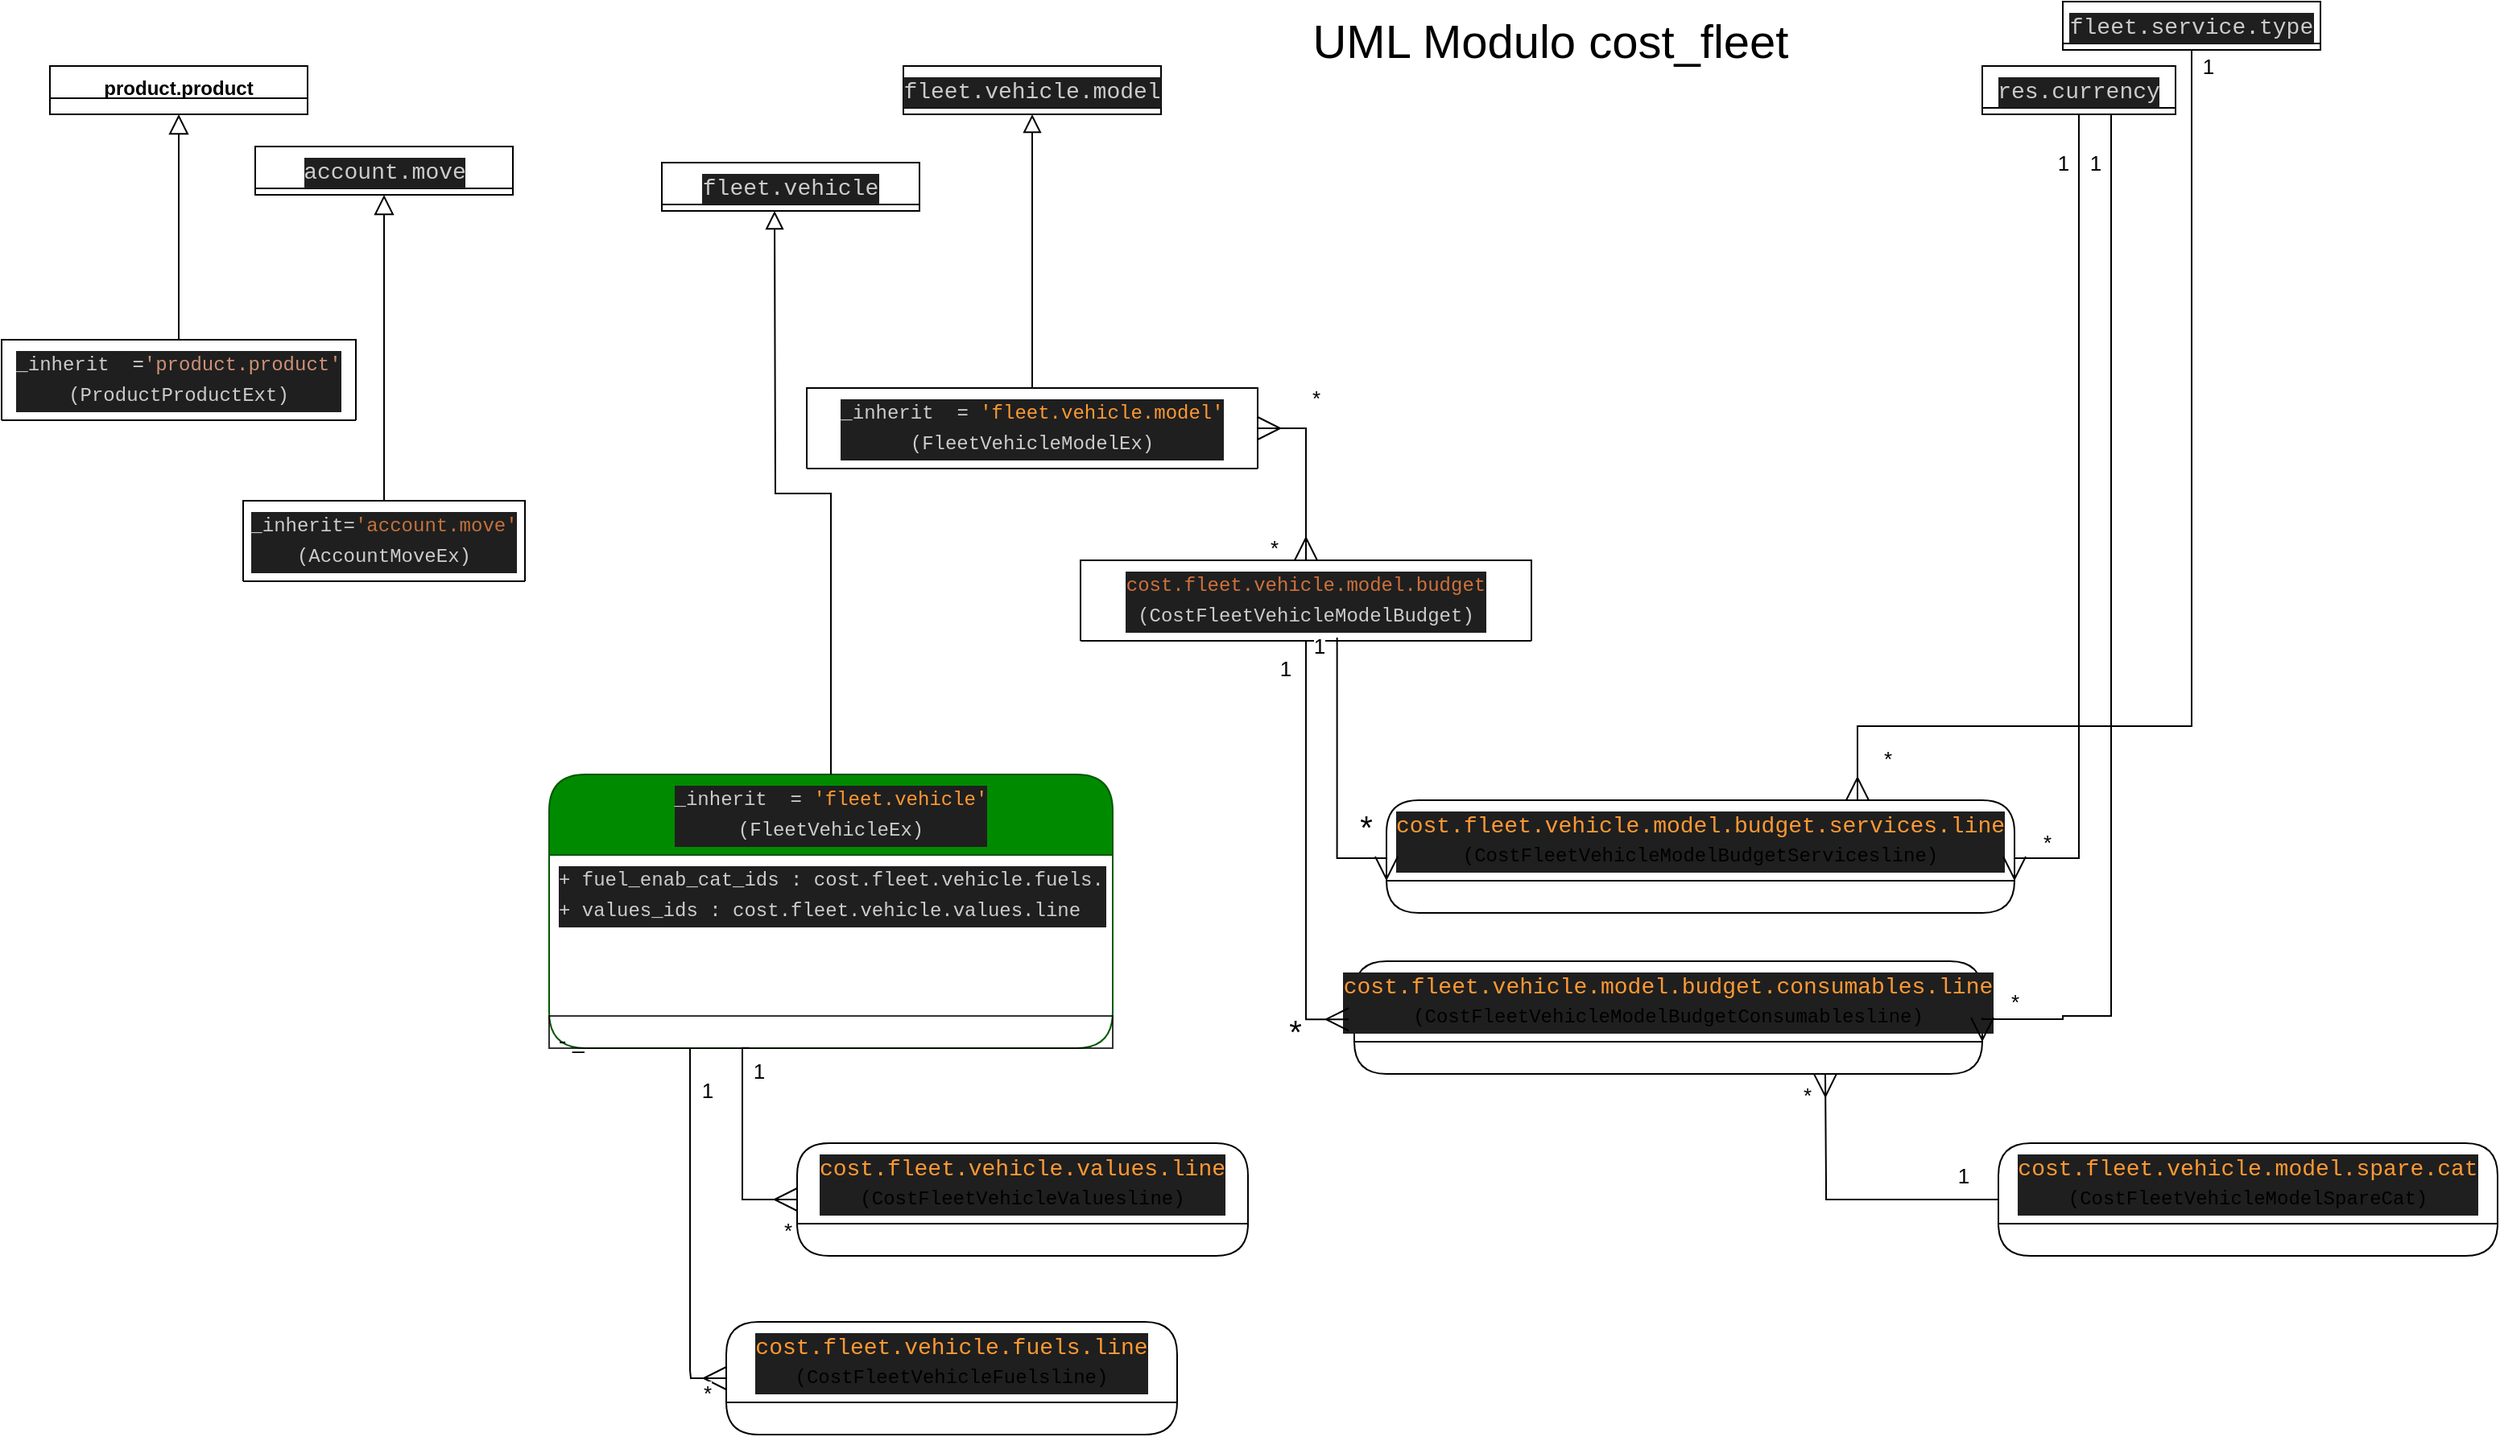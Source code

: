 <mxfile version="22.1.16" type="device">
  <diagram name="Página-1" id="r26sAeuQbufSIRcqYX8_">
    <mxGraphModel dx="683" dy="402" grid="1" gridSize="10" guides="1" tooltips="1" connect="1" arrows="1" fold="1" page="1" pageScale="1" pageWidth="827" pageHeight="1169" math="0" shadow="0">
      <root>
        <mxCell id="0" />
        <mxCell id="1" parent="0" />
        <mxCell id="pJl-mRA9mpMm3EH-vHkw-23" style="edgeStyle=orthogonalEdgeStyle;rounded=0;orthogonalLoop=1;jettySize=auto;html=1;entryX=0.5;entryY=1;entryDx=0;entryDy=0;endArrow=block;endFill=0;endSize=10;exitX=0.5;exitY=0;exitDx=0;exitDy=0;exitPerimeter=0;" parent="1" source="A9UYca7yOSbyPMPdKmRx-34" target="pJl-mRA9mpMm3EH-vHkw-9" edge="1">
          <mxGeometry relative="1" as="geometry" />
        </mxCell>
        <mxCell id="pJl-mRA9mpMm3EH-vHkw-9" value="product.product" style="swimlane;fontStyle=1;align=center;verticalAlign=top;childLayout=stackLayout;horizontal=1;startSize=20;horizontalStack=0;resizeParent=1;resizeParentMax=0;resizeLast=0;collapsible=1;marginBottom=0;whiteSpace=wrap;html=1;" parent="1" vertex="1">
          <mxGeometry x="90" y="50" width="160" height="30" as="geometry" />
        </mxCell>
        <mxCell id="pJl-mRA9mpMm3EH-vHkw-13" value="&lt;div style=&quot;color: rgb(204, 204, 204); background-color: rgb(31, 31, 31); font-family: Consolas, &amp;quot;Courier New&amp;quot;, monospace; font-weight: normal; font-size: 14px; line-height: 19px;&quot;&gt;account.move&lt;/div&gt;" style="swimlane;fontStyle=1;align=center;verticalAlign=top;childLayout=stackLayout;horizontal=1;startSize=26;horizontalStack=0;resizeParent=1;resizeParentMax=0;resizeLast=0;collapsible=1;marginBottom=0;whiteSpace=wrap;html=1;" parent="1" vertex="1">
          <mxGeometry x="217.5" y="100" width="160" height="30" as="geometry" />
        </mxCell>
        <mxCell id="pJl-mRA9mpMm3EH-vHkw-20" style="edgeStyle=orthogonalEdgeStyle;rounded=0;orthogonalLoop=1;jettySize=auto;html=1;entryX=0.5;entryY=1;entryDx=0;entryDy=0;exitX=0.5;exitY=0;exitDx=0;exitDy=0;endArrow=block;endFill=0;exitPerimeter=0;endSize=10;" parent="1" source="A9UYca7yOSbyPMPdKmRx-21" target="pJl-mRA9mpMm3EH-vHkw-13" edge="1">
          <mxGeometry relative="1" as="geometry">
            <mxPoint x="616" y="184" as="targetPoint" />
            <mxPoint x="515" y="160" as="sourcePoint" />
          </mxGeometry>
        </mxCell>
        <mxCell id="A9UYca7yOSbyPMPdKmRx-30" style="edgeStyle=orthogonalEdgeStyle;rounded=0;orthogonalLoop=1;jettySize=auto;html=1;entryX=1;entryY=0.5;entryDx=0;entryDy=0;endArrow=ERmany;endFill=0;endSize=12;startArrow=ERmany;startFill=0;startSize=12;entryPerimeter=0;" parent="1" source="A9UYca7yOSbyPMPdKmRx-1" target="A9UYca7yOSbyPMPdKmRx-25" edge="1">
          <mxGeometry relative="1" as="geometry" />
        </mxCell>
        <mxCell id="A9UYca7yOSbyPMPdKmRx-32" value="&lt;font style=&quot;font-size: 13px;&quot;&gt;*&lt;/font&gt;" style="edgeLabel;html=1;align=center;verticalAlign=middle;resizable=0;points=[];" parent="A9UYca7yOSbyPMPdKmRx-30" vertex="1" connectable="0">
          <mxGeometry x="0.731" y="-2" relative="1" as="geometry">
            <mxPoint x="21" y="-17" as="offset" />
          </mxGeometry>
        </mxCell>
        <mxCell id="A9UYca7yOSbyPMPdKmRx-33" value="&lt;font style=&quot;font-size: 13px;&quot;&gt;*&lt;/font&gt;" style="edgeLabel;html=1;align=center;verticalAlign=middle;resizable=0;points=[];" parent="A9UYca7yOSbyPMPdKmRx-30" vertex="1" connectable="0">
          <mxGeometry x="-0.857" y="-1" relative="1" as="geometry">
            <mxPoint x="-21" as="offset" />
          </mxGeometry>
        </mxCell>
        <mxCell id="A9UYca7yOSbyPMPdKmRx-1" value="&lt;div style=&quot;background-color: rgb(31, 31, 31); font-family: Consolas, &amp;quot;Courier New&amp;quot;, monospace; line-height: 19px;&quot;&gt;&lt;div style=&quot;line-height: 19px;&quot;&gt;&lt;font style=&quot;font-size: 12px;&quot; color=&quot;#ce723c&quot;&gt;cost.fleet.vehicle.model.budget&lt;/font&gt;&lt;/div&gt;&lt;/div&gt;&lt;div style=&quot;color: rgb(204, 204, 204); background-color: rgb(31, 31, 31); font-family: Consolas, &amp;quot;Courier New&amp;quot;, monospace; line-height: 19px;&quot;&gt;&lt;div style=&quot;line-height: 19px;&quot;&gt;&lt;font style=&quot;font-size: 12px;&quot;&gt;(CostFleetVehicleModelBudget)&lt;/font&gt;&lt;/div&gt;&lt;/div&gt;" style="swimlane;fontStyle=0;childLayout=stackLayout;horizontal=1;startSize=50;fillColor=none;horizontalStack=0;resizeParent=1;resizeParentMax=0;resizeLast=0;collapsible=1;marginBottom=0;whiteSpace=wrap;html=1;points=[[0,0,0,0,0],[0,0.25,0,0,0],[0,0.5,0,0,0],[0,0.75,0,0,0],[0,1,0,0,0],[0.25,0,0,0,0],[0.25,1,0,0,0],[0.5,0,0,0,0],[0.5,1,0,0,0],[0.75,0,0,0,0],[0.75,1,0,0,0],[1,0,0,0,0],[1,0.25,0,0,0],[1,0.5,0,0,0],[1,0.75,0,0,0],[1,1,0,0,0]];rounded=1;" parent="1" vertex="1" collapsed="1">
          <mxGeometry x="730" y="357" width="280" height="50" as="geometry">
            <mxRectangle x="810" y="470" width="440" height="210" as="alternateBounds" />
          </mxGeometry>
        </mxCell>
        <mxCell id="A9UYca7yOSbyPMPdKmRx-2" value="&lt;div style=&quot;color: rgb(204, 204, 204); background-color: rgb(31, 31, 31); font-family: Consolas, &amp;quot;Courier New&amp;quot;, monospace; line-height: 19px; font-size: 11px;&quot;&gt;&lt;font style=&quot;font-size: 11px;&quot;&gt;+ model_ids : fleet.vehicle.model&lt;/font&gt;&lt;/div&gt;&lt;div style=&quot;color: rgb(204, 204, 204); background-color: rgb(31, 31, 31); font-family: Consolas, &amp;quot;Courier New&amp;quot;, monospace; line-height: 19px; font-size: 11px;&quot;&gt;&lt;font style=&quot;font-size: 11px;&quot;&gt;+ name : Char&lt;br&gt;&lt;/font&gt;&lt;/div&gt;&lt;div style=&quot;color: rgb(204, 204, 204); background-color: rgb(31, 31, 31); font-family: Consolas, &amp;quot;Courier New&amp;quot;, monospace; line-height: 19px; font-size: 11px;&quot;&gt;&lt;div style=&quot;line-height: 19px;&quot;&gt;&lt;font style=&quot;font-size: 11px;&quot;&gt;+ services_ids :&amp;nbsp;cost.fleet.vehicle.model.budget.services.line&lt;/font&gt;&lt;/div&gt;&lt;/div&gt;&lt;div style=&quot;color: rgb(204, 204, 204); background-color: rgb(31, 31, 31); font-family: Consolas, &amp;quot;Courier New&amp;quot;, monospace; line-height: 19px; font-size: 11px;&quot;&gt;&lt;font style=&quot;font-size: 11px;&quot;&gt;+&amp;nbsp;consumable_cat_ids :&amp;nbsp;cost.fleet.vehicle.model.budget.consumables.line&lt;/font&gt;&lt;/div&gt;" style="text;strokeColor=none;fillColor=none;align=left;verticalAlign=top;spacingLeft=4;spacingRight=4;overflow=hidden;rotatable=0;points=[[0,0.5],[1,0.5]];portConstraint=eastwest;whiteSpace=wrap;html=1;" parent="A9UYca7yOSbyPMPdKmRx-1" vertex="1">
          <mxGeometry y="50" width="440" height="90" as="geometry" />
        </mxCell>
        <mxCell id="A9UYca7yOSbyPMPdKmRx-20" value="&lt;font style=&quot;font-size: 12px;&quot;&gt;&lt;font style=&quot;font-size: 12px;&quot;&gt;&lt;font style=&quot;font-size: 12px;&quot; face=&quot;Helvetica&quot;&gt;- _get_subtotal_services()&lt;br&gt;- _get_subtotal_consumables()&lt;br&gt;&lt;/font&gt;&lt;/font&gt;- _get_total()&lt;/font&gt;&lt;font style=&quot;font-size: 14px;&quot; face=&quot;Helvetica&quot;&gt;&lt;br&gt;&lt;/font&gt;" style="text;strokeColor=default;fillColor=none;align=left;verticalAlign=top;spacingLeft=4;spacingRight=4;overflow=hidden;rotatable=0;points=[[0,0.5],[1,0.5]];portConstraint=eastwest;whiteSpace=wrap;html=1;rounded=0;shadow=0;strokeWidth=1;perimeterSpacing=0;opacity=80;" parent="A9UYca7yOSbyPMPdKmRx-1" vertex="1">
          <mxGeometry y="140" width="440" height="70" as="geometry" />
        </mxCell>
        <mxCell id="A9UYca7yOSbyPMPdKmRx-21" value="&lt;div style=&quot;background-color: rgb(31, 31, 31); font-family: Consolas, &amp;quot;Courier New&amp;quot;, monospace; line-height: 19px;&quot;&gt;&lt;span style=&quot;color: rgb(204, 204, 204);&quot;&gt;_inherit=&lt;/span&gt;&lt;font style=&quot;font-size: 12px;&quot; color=&quot;#c3723c&quot;&gt;&#39;account.move&#39;&lt;/font&gt;&lt;br style=&quot;color: rgb(240, 240, 240); font-family: Helvetica; font-weight: 700; background-color: rgb(27, 29, 30);&quot;&gt;&lt;div style=&quot;color: rgb(204, 204, 204); line-height: 19px;&quot;&gt;(AccountMoveEx)&lt;/div&gt;&lt;/div&gt;" style="swimlane;fontStyle=0;childLayout=stackLayout;horizontal=1;startSize=50;fillColor=none;horizontalStack=0;resizeParent=1;resizeParentMax=0;resizeLast=0;collapsible=1;marginBottom=0;whiteSpace=wrap;html=1;points=[[0,0,0,0,0],[0,0.25,0,0,0],[0,0.5,0,0,0],[0,0.75,0,0,0],[0,1,0,0,0],[0.25,0,0,0,0],[0.25,1,0,0,0],[0.5,0,0,0,0],[0.5,1,0,0,0],[0.75,0,0,0,0],[0.75,1,0,0,0],[1,0,0,0,0],[1,0.25,0,0,0],[1,0.5,0,0,0],[1,0.75,0,0,0],[1,1,0,0,0]];rounded=1;" parent="1" vertex="1" collapsed="1">
          <mxGeometry x="210" y="320" width="175" height="50" as="geometry">
            <mxRectangle x="325" y="250" width="170" height="90" as="alternateBounds" />
          </mxGeometry>
        </mxCell>
        <mxCell id="A9UYca7yOSbyPMPdKmRx-22" value="&lt;div style=&quot;color: rgb(204, 204, 204); background-color: rgb(31, 31, 31); font-family: Consolas, &amp;quot;Courier New&amp;quot;, monospace; line-height: 19px;&quot;&gt;&lt;br&gt;&lt;/div&gt;" style="text;strokeColor=none;fillColor=none;align=left;verticalAlign=top;spacingLeft=4;spacingRight=4;overflow=hidden;rotatable=0;points=[[0,0.5],[1,0.5]];portConstraint=eastwest;whiteSpace=wrap;html=1;" parent="A9UYca7yOSbyPMPdKmRx-21" vertex="1">
          <mxGeometry y="50" width="170" height="10" as="geometry" />
        </mxCell>
        <mxCell id="A9UYca7yOSbyPMPdKmRx-23" value="&lt;font style=&quot;font-size: 12px;&quot;&gt;&lt;font style=&quot;font-size: 12px;&quot;&gt;&lt;font style=&quot;font-size: 12px;&quot; face=&quot;Helvetica&quot;&gt;-&amp;nbsp;&lt;/font&gt;&amp;nbsp;_get_last_purchase&lt;font style=&quot;font-size: 12px;&quot; face=&quot;Helvetica&quot;&gt;s()&lt;/font&gt;&lt;/font&gt;&lt;/font&gt;&lt;font style=&quot;font-size: 14px;&quot; face=&quot;Helvetica&quot;&gt;&lt;br&gt;&lt;/font&gt;" style="text;strokeColor=default;fillColor=none;align=left;verticalAlign=top;spacingLeft=4;spacingRight=4;overflow=hidden;rotatable=0;points=[[0,0.5],[1,0.5]];portConstraint=eastwest;whiteSpace=wrap;html=1;rounded=0;shadow=0;strokeWidth=1;perimeterSpacing=0;opacity=80;" parent="A9UYca7yOSbyPMPdKmRx-21" vertex="1">
          <mxGeometry y="60" width="170" height="30" as="geometry" />
        </mxCell>
        <mxCell id="A9UYca7yOSbyPMPdKmRx-29" style="edgeStyle=orthogonalEdgeStyle;rounded=0;orthogonalLoop=1;jettySize=auto;html=1;entryX=0.5;entryY=1;entryDx=0;entryDy=0;exitX=0.5;exitY=0;exitDx=0;exitDy=0;exitPerimeter=0;endArrow=block;endFill=0;endSize=9;" parent="1" source="A9UYca7yOSbyPMPdKmRx-25" target="A9UYca7yOSbyPMPdKmRx-28" edge="1">
          <mxGeometry relative="1" as="geometry" />
        </mxCell>
        <mxCell id="A9UYca7yOSbyPMPdKmRx-25" value="&lt;div style=&quot;background-color: rgb(31, 31, 31); font-family: Consolas, &amp;quot;Courier New&amp;quot;, monospace; line-height: 19px;&quot;&gt;&lt;div style=&quot;line-height: 19px;&quot;&gt;&lt;font style=&quot;font-size: 12px;&quot;&gt;&lt;font color=&quot;#cccccc&quot;&gt;_inherit &amp;nbsp;&lt;/font&gt;&lt;span style=&quot;color: rgb(212, 212, 212);&quot;&gt;=&lt;/span&gt; &lt;font color=&quot;#ff9933&quot;&gt;&#39;fleet.vehicle.model&#39;&lt;/font&gt;&lt;/font&gt;&lt;/div&gt;&lt;/div&gt;&lt;div style=&quot;color: rgb(204, 204, 204); background-color: rgb(31, 31, 31); font-family: Consolas, &amp;quot;Courier New&amp;quot;, monospace; line-height: 19px;&quot;&gt;&lt;div style=&quot;line-height: 19px;&quot;&gt;&lt;font style=&quot;font-size: 12px;&quot;&gt;(FleetVehicleModelEx)&lt;/font&gt;&lt;br&gt;&lt;/div&gt;&lt;/div&gt;" style="swimlane;fontStyle=0;childLayout=stackLayout;horizontal=1;startSize=50;fillColor=none;horizontalStack=0;resizeParent=1;resizeParentMax=0;resizeLast=0;collapsible=1;marginBottom=0;whiteSpace=wrap;html=1;points=[[0,0,0,0,0],[0,0.25,0,0,0],[0,0.5,0,0,0],[0,0.75,0,0,0],[0,1,0,0,0],[0.25,0,0,0,0],[0.25,1,0,0,0],[0.5,0,0,0,0],[0.5,1,0,0,0],[0.75,0,0,0,0],[0.75,1,0,0,0],[1,0,0,0,0],[1,0.25,0,0,0],[1,0.5,0,0,0],[1,0.75,0,0,0],[1,1,0,0,0]];rounded=1;" parent="1" vertex="1" collapsed="1">
          <mxGeometry x="560" y="250" width="280" height="50" as="geometry">
            <mxRectangle x="560" y="250" width="320" height="120" as="alternateBounds" />
          </mxGeometry>
        </mxCell>
        <mxCell id="A9UYca7yOSbyPMPdKmRx-26" value="&lt;div style=&quot;color: rgb(204, 204, 204); background-color: rgb(31, 31, 31); font-family: Consolas, &amp;quot;Courier New&amp;quot;, monospace; line-height: 19px;&quot;&gt;&lt;font style=&quot;font-size: 12px;&quot;&gt;+ budget_ids&lt;/font&gt;&amp;nbsp;:&amp;nbsp;cost.fleet.vehicle.model.budget&lt;/div&gt;" style="text;strokeColor=none;fillColor=none;align=left;verticalAlign=top;spacingLeft=4;spacingRight=4;overflow=hidden;rotatable=0;points=[[0,0.5],[1,0.5]];portConstraint=eastwest;whiteSpace=wrap;html=1;" parent="A9UYca7yOSbyPMPdKmRx-25" vertex="1">
          <mxGeometry y="50" width="320" height="30" as="geometry" />
        </mxCell>
        <mxCell id="A9UYca7yOSbyPMPdKmRx-27" value="&lt;font style=&quot;font-size: 14px;&quot; face=&quot;Helvetica&quot;&gt;- _&lt;br&gt;&lt;/font&gt;" style="text;strokeColor=default;fillColor=none;align=left;verticalAlign=top;spacingLeft=4;spacingRight=4;overflow=hidden;rotatable=0;points=[[0,0.5],[1,0.5]];portConstraint=eastwest;whiteSpace=wrap;html=1;rounded=0;shadow=0;strokeWidth=1;perimeterSpacing=0;opacity=80;" parent="A9UYca7yOSbyPMPdKmRx-25" vertex="1">
          <mxGeometry y="80" width="320" height="40" as="geometry" />
        </mxCell>
        <mxCell id="A9UYca7yOSbyPMPdKmRx-28" value="&lt;div style=&quot;color: rgb(204, 204, 204); background-color: rgb(31, 31, 31); font-family: Consolas, &amp;quot;Courier New&amp;quot;, monospace; font-weight: normal; font-size: 14px; line-height: 19px;&quot;&gt;fleet.vehicle.model&lt;br&gt;&lt;/div&gt;" style="swimlane;fontStyle=1;align=center;verticalAlign=top;childLayout=stackLayout;horizontal=1;startSize=26;horizontalStack=0;resizeParent=1;resizeParentMax=0;resizeLast=0;collapsible=1;marginBottom=0;whiteSpace=wrap;html=1;" parent="1" vertex="1">
          <mxGeometry x="620" y="50" width="160" height="30" as="geometry" />
        </mxCell>
        <mxCell id="A9UYca7yOSbyPMPdKmRx-34" value="&lt;div style=&quot;color: rgb(204, 204, 204); background-color: rgb(31, 31, 31); font-family: Consolas, &amp;quot;Courier New&amp;quot;, monospace; line-height: 19px;&quot;&gt;&lt;div style=&quot;line-height: 19px;&quot;&gt;&lt;font style=&quot;font-size: 12px;&quot;&gt;_inherit &amp;nbsp;&lt;span style=&quot;color: rgb(212, 212, 212);&quot;&gt;=&lt;/span&gt;&lt;span style=&quot;color: rgb(206, 145, 120);&quot;&gt;&#39;product.product&#39;&lt;/span&gt;&lt;/font&gt;&lt;/div&gt;&lt;/div&gt;&lt;div style=&quot;color: rgb(204, 204, 204); background-color: rgb(31, 31, 31); font-family: Consolas, &amp;quot;Courier New&amp;quot;, monospace; line-height: 19px;&quot;&gt;&lt;div style=&quot;line-height: 19px;&quot;&gt;&lt;font style=&quot;font-size: 12px;&quot;&gt;(ProductProductExt)&lt;/font&gt;&lt;br&gt;&lt;/div&gt;&lt;/div&gt;" style="swimlane;fontStyle=0;childLayout=stackLayout;horizontal=1;startSize=50;fillColor=none;horizontalStack=0;resizeParent=1;resizeParentMax=0;resizeLast=0;collapsible=1;marginBottom=0;whiteSpace=wrap;html=1;points=[[0,0,0,0,0],[0,0.25,0,0,0],[0,0.5,0,0,0],[0,0.75,0,0,0],[0,1,0,0,0],[0.25,0,0,0,0],[0.25,1,0,0,0],[0.5,0,0,0,0],[0.5,1,0,0,0],[0.75,0,0,0,0],[0.75,1,0,0,0],[1,0,0,0,0],[1,0.25,0,0,0],[1,0.5,0,0,0],[1,0.75,0,0,0],[1,1,0,0,0]];rounded=1;" parent="1" vertex="1" collapsed="1">
          <mxGeometry x="60" y="220" width="220" height="50" as="geometry">
            <mxRectangle x="50" y="290" width="240" height="130" as="alternateBounds" />
          </mxGeometry>
        </mxCell>
        <mxCell id="A9UYca7yOSbyPMPdKmRx-35" value="&lt;div style=&quot;color: rgb(204, 204, 204); background-color: rgb(31, 31, 31); font-family: Consolas, &amp;quot;Courier New&amp;quot;, monospace; line-height: 19px;&quot;&gt;&lt;font style=&quot;font-size: 12px;&quot;&gt;&lt;font style=&quot;font-size: 12px;&quot;&gt;+&amp;nbsp;&lt;/font&gt;last_cost :&amp;nbsp;fields.Monetary&lt;/font&gt;&lt;/div&gt;&lt;div style=&quot;color: rgb(204, 204, 204); background-color: rgb(31, 31, 31); font-family: Consolas, &amp;quot;Courier New&amp;quot;, monospace; line-height: 19px;&quot;&gt;&lt;font style=&quot;font-size: 12px;&quot;&gt;+ date_last_purchase :&amp;nbsp;fields.Date&lt;/font&gt;&lt;/div&gt;&lt;div style=&quot;color: rgb(204, 204, 204); background-color: rgb(31, 31, 31); font-family: Consolas, &amp;quot;Courier New&amp;quot;, monospace; line-height: 19px;&quot;&gt;&lt;br&gt;&lt;/div&gt;" style="text;strokeColor=none;fillColor=none;align=left;verticalAlign=top;spacingLeft=4;spacingRight=4;overflow=hidden;rotatable=0;points=[[0,0.5],[1,0.5]];portConstraint=eastwest;whiteSpace=wrap;html=1;" parent="A9UYca7yOSbyPMPdKmRx-34" vertex="1">
          <mxGeometry y="50" width="240" height="50" as="geometry" />
        </mxCell>
        <mxCell id="A9UYca7yOSbyPMPdKmRx-36" value="&lt;font style=&quot;font-size: 12px;&quot;&gt;&lt;font style=&quot;font-size: 12px;&quot; face=&quot;Helvetica&quot;&gt;-&lt;/font&gt;_compute_last_cost()&lt;/font&gt;" style="text;strokeColor=default;fillColor=none;align=left;verticalAlign=top;spacingLeft=4;spacingRight=4;overflow=hidden;rotatable=0;points=[[0,0.5],[1,0.5]];portConstraint=eastwest;whiteSpace=wrap;html=1;rounded=0;shadow=0;strokeWidth=1;perimeterSpacing=0;opacity=80;" parent="A9UYca7yOSbyPMPdKmRx-34" vertex="1">
          <mxGeometry y="100" width="240" height="30" as="geometry" />
        </mxCell>
        <mxCell id="A9UYca7yOSbyPMPdKmRx-37" value="&lt;div style=&quot;background-color: rgb(31, 31, 31); font-family: Consolas, &amp;quot;Courier New&amp;quot;, monospace; line-height: 19px;&quot;&gt;&lt;div style=&quot;line-height: 19px;&quot;&gt;&lt;div style=&quot;font-size: 14px; line-height: 19px;&quot;&gt;&lt;font color=&quot;#ff9933&quot;&gt;cost.fleet.vehicle.model.budget.services.line&lt;/font&gt;&lt;/div&gt;&lt;/div&gt;&lt;/div&gt;&lt;div style=&quot;background-color: rgb(31, 31, 31); font-family: Consolas, &amp;quot;Courier New&amp;quot;, monospace; line-height: 19px;&quot;&gt;&lt;div style=&quot;line-height: 19px;&quot;&gt;&lt;font style=&quot;font-size: 12px;&quot;&gt;(CostFleetVehicleModelBudgetServicesline&lt;/font&gt;)&lt;/div&gt;&lt;/div&gt;" style="swimlane;fontStyle=0;childLayout=stackLayout;horizontal=1;startSize=50;fillColor=none;horizontalStack=0;resizeParent=1;resizeParentMax=0;resizeLast=0;collapsible=1;marginBottom=0;whiteSpace=wrap;html=1;points=[[0,0,0,0,0],[0,0.25,0,0,0],[0,0.5,0,0,0],[0,0.75,0,0,0],[0,1,0,0,0],[0.25,0,0,0,0],[0.25,1,0,0,0],[0.5,0,0,0,0],[0.5,1,0,0,0],[0.75,0,0,0,0],[0.75,1,0,0,0],[1,0,0,0,0],[1,0.25,0,0,0],[1,0.5,0,0,0],[1,0.75,0,0,0],[1,1,0,0,0]];rounded=1;" parent="1" vertex="1" collapsed="1">
          <mxGeometry x="920" y="506" width="390" height="70" as="geometry">
            <mxRectangle x="1080" y="380" width="440" height="220" as="alternateBounds" />
          </mxGeometry>
        </mxCell>
        <mxCell id="A9UYca7yOSbyPMPdKmRx-38" value="&lt;div style=&quot;background-color: rgb(31, 31, 31); font-family: Consolas, &amp;quot;Courier New&amp;quot;, monospace; line-height: 19px; font-size: 11px;&quot;&gt;&lt;font style=&quot;font-size: 11px;&quot;&gt;&lt;font style=&quot;font-size: 11px;&quot;&gt;+&amp;nbsp;budget_id&amp;nbsp;&lt;/font&gt;:&amp;nbsp;cost.fleet.vehicle.model.budget&lt;/font&gt;&lt;/div&gt;&lt;div style=&quot;background-color: rgb(31, 31, 31); font-family: Consolas, &amp;quot;Courier New&amp;quot;, monospace; line-height: 19px; font-size: 11px;&quot;&gt;&lt;font style=&quot;font-size: 11px;&quot;&gt;&lt;font style=&quot;font-size: 11px;&quot;&gt;+&amp;nbsp;service_type_id&lt;/font&gt;&lt;/font&gt;&amp;nbsp;:&amp;nbsp;fleet.service.type&lt;/div&gt;&lt;div style=&quot;background-color: rgb(31, 31, 31); font-family: Consolas, &amp;quot;Courier New&amp;quot;, monospace; line-height: 19px; font-size: 11px;&quot;&gt;&lt;font style=&quot;font-size: 11px;&quot;&gt;&lt;font style=&quot;font-size: 11px;&quot;&gt;&lt;font style=&quot;font-size: 11px;&quot;&gt;+&amp;nbsp;currency_id&lt;/font&gt;&amp;nbsp;:&amp;nbsp;&lt;/font&gt;res.currency&lt;/font&gt;&lt;/div&gt;&lt;div style=&quot;background-color: rgb(31, 31, 31); font-family: Consolas, &amp;quot;Courier New&amp;quot;, monospace; line-height: 19px; font-size: 11px;&quot;&gt;&lt;div style=&quot;line-height: 19px;&quot;&gt;&lt;font style=&quot;font-size: 11px;&quot;&gt;&lt;font style=&quot;font-size: 11px;&quot;&gt;+ value :&amp;nbsp;&lt;/font&gt;fields.Monetary&lt;/font&gt;&lt;/div&gt;&lt;div style=&quot;line-height: 19px;&quot;&gt;&lt;font style=&quot;font-size: 11px;&quot;&gt;&lt;div style=&quot;line-height: 19px;&quot;&gt;+ km_use :&amp;nbsp;fields&lt;span style=&quot;&quot;&gt;.&lt;/span&gt;Integer&lt;/div&gt;&lt;div style=&quot;line-height: 19px;&quot;&gt;&lt;font style=&quot;font-size: 11px;&quot;&gt;+ obs :&amp;nbsp;fields.Text&lt;/font&gt;&lt;/div&gt;&lt;/font&gt;&lt;/div&gt;&lt;/div&gt;&lt;div style=&quot;color: rgb(204, 204, 204); background-color: rgb(31, 31, 31); font-family: Consolas, &amp;quot;Courier New&amp;quot;, monospace; line-height: 19px; font-size: 11px;&quot;&gt;&lt;br&gt;&lt;/div&gt;" style="text;strokeColor=none;fillColor=none;align=left;verticalAlign=top;spacingLeft=4;spacingRight=4;overflow=hidden;rotatable=0;points=[[0,0.5],[1,0.5]];portConstraint=eastwest;whiteSpace=wrap;html=1;" parent="A9UYca7yOSbyPMPdKmRx-37" vertex="1">
          <mxGeometry y="50" width="440" height="140" as="geometry" />
        </mxCell>
        <mxCell id="A9UYca7yOSbyPMPdKmRx-39" value="&lt;font style=&quot;font-size: 12px;&quot;&gt;&lt;font style=&quot;font-size: 12px;&quot;&gt;&lt;font style=&quot;font-size: 12px;&quot; face=&quot;Helvetica&quot;&gt;- _&lt;/font&gt;&lt;/font&gt;&lt;/font&gt;&lt;font style=&quot;font-size: 14px;&quot; face=&quot;Helvetica&quot;&gt;&lt;br&gt;&lt;/font&gt;" style="text;strokeColor=default;fillColor=none;align=left;verticalAlign=top;spacingLeft=4;spacingRight=4;overflow=hidden;rotatable=0;points=[[0,0.5],[1,0.5]];portConstraint=eastwest;whiteSpace=wrap;html=1;rounded=0;shadow=0;strokeWidth=1;perimeterSpacing=0;opacity=80;" parent="A9UYca7yOSbyPMPdKmRx-37" vertex="1">
          <mxGeometry y="190" width="440" height="30" as="geometry" />
        </mxCell>
        <mxCell id="A9UYca7yOSbyPMPdKmRx-43" value="&lt;div style=&quot;color: rgb(204, 204, 204); background-color: rgb(31, 31, 31); font-family: Consolas, &amp;quot;Courier New&amp;quot;, monospace; font-weight: normal; font-size: 14px; line-height: 19px;&quot;&gt;res.currency&lt;br&gt;&lt;/div&gt;" style="swimlane;fontStyle=1;align=center;verticalAlign=top;childLayout=stackLayout;horizontal=1;startSize=26;horizontalStack=0;resizeParent=1;resizeParentMax=0;resizeLast=0;collapsible=1;marginBottom=0;whiteSpace=wrap;html=1;" parent="1" vertex="1">
          <mxGeometry x="1290" y="50" width="120" height="30" as="geometry" />
        </mxCell>
        <mxCell id="A9UYca7yOSbyPMPdKmRx-47" style="edgeStyle=orthogonalEdgeStyle;rounded=0;orthogonalLoop=1;jettySize=auto;html=1;entryX=0;entryY=0.5;entryDx=0;entryDy=0;endArrow=ERmany;endFill=0;endSize=12;startArrow=none;startFill=0;startSize=12;entryPerimeter=0;exitX=0.569;exitY=0.96;exitDx=0;exitDy=0;exitPerimeter=0;" parent="1" source="A9UYca7yOSbyPMPdKmRx-1" target="A9UYca7yOSbyPMPdKmRx-37" edge="1">
          <mxGeometry relative="1" as="geometry">
            <mxPoint x="1040" y="357" as="sourcePoint" />
            <mxPoint x="1080" y="307" as="targetPoint" />
            <Array as="points">
              <mxPoint x="889" y="542" />
            </Array>
          </mxGeometry>
        </mxCell>
        <mxCell id="A9UYca7yOSbyPMPdKmRx-48" value="&lt;font style=&quot;font-size: 20px;&quot;&gt;*&lt;/font&gt;" style="edgeLabel;html=1;align=center;verticalAlign=middle;resizable=0;points=[];" parent="A9UYca7yOSbyPMPdKmRx-47" vertex="1" connectable="0">
          <mxGeometry x="0.731" y="-2" relative="1" as="geometry">
            <mxPoint x="8" y="-22" as="offset" />
          </mxGeometry>
        </mxCell>
        <mxCell id="A9UYca7yOSbyPMPdKmRx-49" value="&lt;font style=&quot;font-size: 13px;&quot;&gt;1&lt;/font&gt;" style="edgeLabel;html=1;align=center;verticalAlign=middle;resizable=0;points=[];" parent="A9UYca7yOSbyPMPdKmRx-47" vertex="1" connectable="0">
          <mxGeometry x="-0.857" y="-1" relative="1" as="geometry">
            <mxPoint x="-11" y="-7" as="offset" />
          </mxGeometry>
        </mxCell>
        <mxCell id="A9UYca7yOSbyPMPdKmRx-50" value="&lt;div style=&quot;background-color: rgb(31, 31, 31); font-family: Consolas, &amp;quot;Courier New&amp;quot;, monospace; line-height: 19px;&quot;&gt;&lt;div style=&quot;line-height: 19px;&quot;&gt;&lt;div style=&quot;font-size: 14px; line-height: 19px;&quot;&gt;&lt;font color=&quot;#ff9933&quot;&gt;cost.fleet.vehicle.model.budget.consumables.line&lt;/font&gt;&lt;/div&gt;&lt;/div&gt;&lt;/div&gt;&lt;div style=&quot;background-color: rgb(31, 31, 31); font-family: Consolas, &amp;quot;Courier New&amp;quot;, monospace; line-height: 19px;&quot;&gt;&lt;div style=&quot;line-height: 19px;&quot;&gt;&lt;font style=&quot;font-size: 12px;&quot;&gt;(CostFleetVehicleModelBudgetConsumablesline&lt;/font&gt;)&lt;/div&gt;&lt;/div&gt;" style="swimlane;fontStyle=0;childLayout=stackLayout;horizontal=1;startSize=50;fillColor=none;horizontalStack=0;resizeParent=1;resizeParentMax=0;resizeLast=0;collapsible=1;marginBottom=0;whiteSpace=wrap;html=1;points=[[0,0,0,0,0],[0,0.25,0,0,0],[0,0.5,0,0,0],[0,0.75,0,0,0],[0,1,0,0,0],[0.25,0,0,0,0],[0.25,1,0,0,0],[0.5,0,0,0,0],[0.5,1,0,0,0],[0.75,0,0,0,0],[0.75,1,0,0,0],[1,0,0,0,0],[1,0.25,0,0,0],[1,0.5,0,0,0],[1,0.75,0,0,0],[1,1,0,0,0]];rounded=1;arcSize=39;" parent="1" vertex="1" collapsed="1">
          <mxGeometry x="900" y="606" width="390" height="70" as="geometry">
            <mxRectangle x="1060" y="520" width="440" height="220" as="alternateBounds" />
          </mxGeometry>
        </mxCell>
        <mxCell id="A9UYca7yOSbyPMPdKmRx-51" value="&lt;div style=&quot;background-color: rgb(31, 31, 31); font-family: Consolas, &amp;quot;Courier New&amp;quot;, monospace; line-height: 19px; font-size: 11px;&quot;&gt;&lt;font style=&quot;font-size: 11px;&quot;&gt;&lt;font style=&quot;font-size: 11px;&quot;&gt;+&amp;nbsp;budget_id&amp;nbsp;&lt;/font&gt;:&amp;nbsp;cost.fleet.vehicle.model.budget&lt;/font&gt;&lt;/div&gt;&lt;div style=&quot;background-color: rgb(31, 31, 31); font-family: Consolas, &amp;quot;Courier New&amp;quot;, monospace; line-height: 19px; font-size: 11px;&quot;&gt;&lt;font style=&quot;font-size: 11px;&quot;&gt;&lt;font style=&quot;font-size: 11px;&quot;&gt;+&amp;nbsp;spare_cat_id&amp;nbsp;&lt;/font&gt;:&amp;nbsp;cost.fleet.vehicle.model.spare.cat&lt;/font&gt;&lt;/div&gt;&lt;div style=&quot;background-color: rgb(31, 31, 31); font-family: Consolas, &amp;quot;Courier New&amp;quot;, monospace; line-height: 19px; font-size: 11px;&quot;&gt;&lt;div style=&quot;line-height: 19px;&quot;&gt;&lt;font style=&quot;font-size: 11px;&quot;&gt;&lt;font style=&quot;font-size: 11px;&quot;&gt;+&amp;nbsp;qty&lt;/font&gt;&lt;font style=&quot;font-size: 11px;&quot;&gt;&amp;nbsp;:&amp;nbsp;fields.Float&lt;/font&gt;&lt;/font&gt;&lt;/div&gt;&lt;/div&gt;&lt;div style=&quot;background-color: rgb(31, 31, 31); font-family: Consolas, &amp;quot;Courier New&amp;quot;, monospace; line-height: 19px; font-size: 11px;&quot;&gt;&lt;font style=&quot;font-size: 11px;&quot;&gt;&lt;font style=&quot;font-size: 11px;&quot;&gt;&lt;font style=&quot;font-size: 11px;&quot;&gt;+&amp;nbsp;currency_id&lt;/font&gt;&amp;nbsp;:&amp;nbsp;&lt;/font&gt;res.currency&lt;/font&gt;&lt;/div&gt;&lt;div style=&quot;background-color: rgb(31, 31, 31); font-family: Consolas, &amp;quot;Courier New&amp;quot;, monospace; line-height: 19px; font-size: 11px;&quot;&gt;&lt;div style=&quot;line-height: 19px;&quot;&gt;&lt;font style=&quot;font-size: 11px;&quot;&gt;&lt;font style=&quot;font-size: 11px;&quot;&gt;+ value :&amp;nbsp;&lt;/font&gt;fields.Monetary&lt;/font&gt;&lt;/div&gt;&lt;div style=&quot;line-height: 19px;&quot;&gt;&lt;font style=&quot;font-size: 11px;&quot;&gt;&lt;div style=&quot;line-height: 19px;&quot;&gt;+ km_use :&amp;nbsp;fields&lt;span style=&quot;&quot;&gt;.&lt;/span&gt;Integer&lt;/div&gt;&lt;div style=&quot;line-height: 19px;&quot;&gt;&lt;font style=&quot;font-size: 11px;&quot;&gt;+ obs :&amp;nbsp;fields.Text&lt;/font&gt;&lt;/div&gt;&lt;/font&gt;&lt;/div&gt;&lt;/div&gt;&lt;div style=&quot;color: rgb(204, 204, 204); background-color: rgb(31, 31, 31); font-family: Consolas, &amp;quot;Courier New&amp;quot;, monospace; line-height: 19px; font-size: 11px;&quot;&gt;&lt;br&gt;&lt;/div&gt;" style="text;strokeColor=none;fillColor=none;align=left;verticalAlign=top;spacingLeft=4;spacingRight=4;overflow=hidden;rotatable=0;points=[[0,0.5],[1,0.5]];portConstraint=eastwest;whiteSpace=wrap;html=1;" parent="A9UYca7yOSbyPMPdKmRx-50" vertex="1">
          <mxGeometry y="50" width="440" height="140" as="geometry" />
        </mxCell>
        <mxCell id="A9UYca7yOSbyPMPdKmRx-52" value="&lt;font style=&quot;font-size: 12px;&quot;&gt;&lt;font style=&quot;font-size: 12px;&quot;&gt;&lt;font style=&quot;font-size: 12px;&quot; face=&quot;Helvetica&quot;&gt;- _&lt;/font&gt;&lt;/font&gt;&lt;/font&gt;&lt;font style=&quot;font-size: 14px;&quot; face=&quot;Helvetica&quot;&gt;&lt;br&gt;&lt;/font&gt;" style="text;strokeColor=default;fillColor=none;align=left;verticalAlign=top;spacingLeft=4;spacingRight=4;overflow=hidden;rotatable=0;points=[[0,0.5],[1,0.5]];portConstraint=eastwest;whiteSpace=wrap;html=1;rounded=0;shadow=0;strokeWidth=1;perimeterSpacing=0;opacity=80;" parent="A9UYca7yOSbyPMPdKmRx-50" vertex="1">
          <mxGeometry y="190" width="440" height="30" as="geometry" />
        </mxCell>
        <mxCell id="A9UYca7yOSbyPMPdKmRx-53" style="edgeStyle=orthogonalEdgeStyle;rounded=0;orthogonalLoop=1;jettySize=auto;html=1;endArrow=ERmany;endFill=0;endSize=12;startArrow=none;startFill=0;startSize=12;entryX=-0.009;entryY=0.516;entryDx=0;entryDy=0;entryPerimeter=0;exitX=0.5;exitY=1;exitDx=0;exitDy=0;exitPerimeter=0;" parent="1" source="A9UYca7yOSbyPMPdKmRx-1" target="A9UYca7yOSbyPMPdKmRx-50" edge="1">
          <mxGeometry relative="1" as="geometry">
            <mxPoint x="1020" y="477" as="sourcePoint" />
            <mxPoint x="1000" y="487" as="targetPoint" />
            <Array as="points">
              <mxPoint x="870" y="643" />
            </Array>
          </mxGeometry>
        </mxCell>
        <mxCell id="A9UYca7yOSbyPMPdKmRx-54" value="&lt;font style=&quot;font-size: 20px;&quot;&gt;*&lt;/font&gt;" style="edgeLabel;html=1;align=center;verticalAlign=middle;resizable=0;points=[];" parent="A9UYca7yOSbyPMPdKmRx-53" vertex="1" connectable="0">
          <mxGeometry x="0.731" y="-2" relative="1" as="geometry">
            <mxPoint x="-5" y="15" as="offset" />
          </mxGeometry>
        </mxCell>
        <mxCell id="A9UYca7yOSbyPMPdKmRx-55" value="&lt;font style=&quot;font-size: 13px;&quot;&gt;1&lt;/font&gt;" style="edgeLabel;html=1;align=center;verticalAlign=middle;resizable=0;points=[];" parent="A9UYca7yOSbyPMPdKmRx-53" vertex="1" connectable="0">
          <mxGeometry x="-0.857" y="-1" relative="1" as="geometry">
            <mxPoint x="-12" y="-2" as="offset" />
          </mxGeometry>
        </mxCell>
        <mxCell id="A9UYca7yOSbyPMPdKmRx-56" value="&lt;div style=&quot;color: rgb(204, 204, 204); background-color: rgb(31, 31, 31); font-family: Consolas, &amp;quot;Courier New&amp;quot;, monospace; font-weight: normal; font-size: 14px; line-height: 19px;&quot;&gt;fleet.service.type&lt;br&gt;&lt;/div&gt;" style="swimlane;fontStyle=1;align=center;verticalAlign=top;childLayout=stackLayout;horizontal=1;startSize=26;horizontalStack=0;resizeParent=1;resizeParentMax=0;resizeLast=0;collapsible=1;marginBottom=0;whiteSpace=wrap;html=1;" parent="1" vertex="1">
          <mxGeometry x="1340" y="10" width="160" height="30" as="geometry" />
        </mxCell>
        <mxCell id="A9UYca7yOSbyPMPdKmRx-60" style="edgeStyle=orthogonalEdgeStyle;rounded=0;orthogonalLoop=1;jettySize=auto;html=1;endArrow=ERmany;endFill=0;endSize=12;startArrow=none;startFill=0;startSize=12;exitX=0.5;exitY=1;exitDx=0;exitDy=0;entryX=0.75;entryY=0;entryDx=0;entryDy=0;entryPerimeter=0;" parent="1" source="A9UYca7yOSbyPMPdKmRx-56" target="A9UYca7yOSbyPMPdKmRx-37" edge="1">
          <mxGeometry relative="1" as="geometry">
            <mxPoint x="1490" y="180" as="sourcePoint" />
            <mxPoint x="1630" y="346" as="targetPoint" />
            <Array as="points">
              <mxPoint x="1420" y="460" />
              <mxPoint x="1213" y="460" />
            </Array>
          </mxGeometry>
        </mxCell>
        <mxCell id="A9UYca7yOSbyPMPdKmRx-61" value="&lt;font style=&quot;font-size: 13px;&quot;&gt;*&lt;/font&gt;" style="edgeLabel;html=1;align=center;verticalAlign=middle;resizable=0;points=[];" parent="A9UYca7yOSbyPMPdKmRx-60" vertex="1" connectable="0">
          <mxGeometry x="0.731" y="-2" relative="1" as="geometry">
            <mxPoint x="-26" y="22" as="offset" />
          </mxGeometry>
        </mxCell>
        <mxCell id="A9UYca7yOSbyPMPdKmRx-62" value="&lt;span style=&quot;font-size: 13px;&quot;&gt;1&lt;/span&gt;" style="edgeLabel;html=1;align=center;verticalAlign=middle;resizable=0;points=[];" parent="A9UYca7yOSbyPMPdKmRx-60" vertex="1" connectable="0">
          <mxGeometry x="-0.857" y="-1" relative="1" as="geometry">
            <mxPoint x="11" y="-38" as="offset" />
          </mxGeometry>
        </mxCell>
        <mxCell id="A9UYca7yOSbyPMPdKmRx-64" value="&lt;div style=&quot;background-color: rgb(31, 31, 31); font-family: Consolas, &amp;quot;Courier New&amp;quot;, monospace; line-height: 19px;&quot;&gt;&lt;div style=&quot;line-height: 19px;&quot;&gt;&lt;div style=&quot;font-size: 14px; line-height: 19px;&quot;&gt;&lt;font color=&quot;#ff9933&quot;&gt;cost.fleet.vehicle.model.spare.cat&lt;/font&gt;&lt;/div&gt;&lt;/div&gt;&lt;/div&gt;&lt;div style=&quot;background-color: rgb(31, 31, 31); font-family: Consolas, &amp;quot;Courier New&amp;quot;, monospace; line-height: 19px;&quot;&gt;&lt;div style=&quot;line-height: 19px;&quot;&gt;&lt;font style=&quot;font-size: 12px;&quot;&gt;(&lt;/font&gt;CostFleetVehicleModelSpareCat)&lt;br&gt;&lt;/div&gt;&lt;/div&gt;" style="swimlane;fontStyle=0;childLayout=stackLayout;horizontal=1;startSize=50;fillColor=none;horizontalStack=0;resizeParent=1;resizeParentMax=0;resizeLast=0;collapsible=1;marginBottom=0;whiteSpace=wrap;html=1;points=[[0,0,0,0,0],[0,0.25,0,0,0],[0,0.5,0,0,0],[0,0.75,0,0,0],[0,1,0,0,0],[0.25,0,0,0,0],[0.25,1,0,0,0],[0.5,0,0,0,0],[0.5,1,0,0,0],[0.75,0,0,0,0],[0.75,1,0,0,0],[1,0,0,0,0],[1,0.25,0,0,0],[1,0.5,0,0,0],[1,0.75,0,0,0],[1,1,0,0,0]];rounded=1;" parent="1" vertex="1" collapsed="1">
          <mxGeometry x="1300" y="719" width="310" height="70" as="geometry">
            <mxRectangle x="1570" y="460" width="290" height="130" as="alternateBounds" />
          </mxGeometry>
        </mxCell>
        <mxCell id="A9UYca7yOSbyPMPdKmRx-65" value="&lt;div style=&quot;background-color: rgb(31, 31, 31); font-family: Consolas, &amp;quot;Courier New&amp;quot;, monospace; line-height: 19px;&quot;&gt;&lt;font style=&quot;font-size: 12px;&quot;&gt;&lt;font style=&quot;font-size: 12px;&quot;&gt;&lt;font style=&quot;font-size: 12px;&quot;&gt;+&amp;nbsp;name&lt;/font&gt;&lt;/font&gt;&amp;nbsp;:&amp;nbsp;fields.Char&lt;/font&gt;&lt;/div&gt;&lt;div style=&quot;background-color: rgb(31, 31, 31); font-family: Consolas, &amp;quot;Courier New&amp;quot;, monospace; line-height: 19px;&quot;&gt;&lt;font style=&quot;font-size: 12px;&quot;&gt;&lt;font style=&quot;font-size: 12px;&quot;&gt;&lt;font style=&quot;font-size: 12px;&quot;&gt;+&amp;nbsp;&lt;/font&gt;&lt;/font&gt;sequence = fields.Integer&lt;/font&gt;&lt;/div&gt;" style="text;strokeColor=none;fillColor=none;align=left;verticalAlign=top;spacingLeft=4;spacingRight=4;overflow=hidden;rotatable=0;points=[[0,0.5],[1,0.5]];portConstraint=eastwest;whiteSpace=wrap;html=1;" parent="A9UYca7yOSbyPMPdKmRx-64" vertex="1">
          <mxGeometry y="50" width="290" height="50" as="geometry" />
        </mxCell>
        <mxCell id="A9UYca7yOSbyPMPdKmRx-66" value="&lt;font style=&quot;font-size: 12px;&quot;&gt;&lt;font style=&quot;font-size: 12px;&quot;&gt;&lt;font style=&quot;font-size: 12px;&quot; face=&quot;Helvetica&quot;&gt;- _&lt;/font&gt;&lt;/font&gt;&lt;/font&gt;&lt;font style=&quot;font-size: 14px;&quot; face=&quot;Helvetica&quot;&gt;&lt;br&gt;&lt;/font&gt;" style="text;strokeColor=default;fillColor=none;align=left;verticalAlign=top;spacingLeft=4;spacingRight=4;overflow=hidden;rotatable=0;points=[[0,0.5],[1,0.5]];portConstraint=eastwest;whiteSpace=wrap;html=1;rounded=0;shadow=0;strokeWidth=1;perimeterSpacing=0;opacity=80;" parent="A9UYca7yOSbyPMPdKmRx-64" vertex="1">
          <mxGeometry y="100" width="290" height="30" as="geometry" />
        </mxCell>
        <mxCell id="A9UYca7yOSbyPMPdKmRx-67" style="edgeStyle=orthogonalEdgeStyle;rounded=0;orthogonalLoop=1;jettySize=auto;html=1;endArrow=ERmany;endFill=0;endSize=12;startArrow=none;startFill=0;startSize=12;exitX=0.5;exitY=1;exitDx=0;exitDy=0;entryX=1;entryY=0.5;entryDx=0;entryDy=0;entryPerimeter=0;" parent="1" source="A9UYca7yOSbyPMPdKmRx-43" target="A9UYca7yOSbyPMPdKmRx-37" edge="1">
          <mxGeometry relative="1" as="geometry">
            <mxPoint x="1540" y="90" as="sourcePoint" />
            <mxPoint x="1570" y="440" as="targetPoint" />
            <Array as="points">
              <mxPoint x="1350" y="542" />
            </Array>
          </mxGeometry>
        </mxCell>
        <mxCell id="A9UYca7yOSbyPMPdKmRx-68" value="&lt;font style=&quot;font-size: 13px;&quot;&gt;*&lt;/font&gt;" style="edgeLabel;html=1;align=center;verticalAlign=middle;resizable=0;points=[];" parent="A9UYca7yOSbyPMPdKmRx-67" vertex="1" connectable="0">
          <mxGeometry x="0.731" y="-2" relative="1" as="geometry">
            <mxPoint x="-18" y="16" as="offset" />
          </mxGeometry>
        </mxCell>
        <mxCell id="A9UYca7yOSbyPMPdKmRx-69" value="&lt;span style=&quot;font-size: 13px;&quot;&gt;1&lt;/span&gt;" style="edgeLabel;html=1;align=center;verticalAlign=middle;resizable=0;points=[];" parent="A9UYca7yOSbyPMPdKmRx-67" vertex="1" connectable="0">
          <mxGeometry x="-0.857" y="-1" relative="1" as="geometry">
            <mxPoint x="-9" y="-6" as="offset" />
          </mxGeometry>
        </mxCell>
        <mxCell id="A9UYca7yOSbyPMPdKmRx-70" style="edgeStyle=orthogonalEdgeStyle;rounded=0;orthogonalLoop=1;jettySize=auto;html=1;endArrow=ERmany;endFill=0;endSize=12;startArrow=none;startFill=0;startSize=12;entryX=0.75;entryY=1;entryDx=0;entryDy=0;entryPerimeter=0;exitX=0;exitY=0.5;exitDx=0;exitDy=0;exitPerimeter=0;" parent="1" source="A9UYca7yOSbyPMPdKmRx-64" target="A9UYca7yOSbyPMPdKmRx-50" edge="1">
          <mxGeometry relative="1" as="geometry">
            <mxPoint x="1530" y="-24" as="sourcePoint" />
            <mxPoint x="1560" y="546" as="targetPoint" />
            <Array as="points">
              <mxPoint x="1193" y="744" />
              <mxPoint x="1193" y="814" />
            </Array>
          </mxGeometry>
        </mxCell>
        <mxCell id="A9UYca7yOSbyPMPdKmRx-71" value="&lt;font style=&quot;font-size: 13px;&quot;&gt;*&lt;/font&gt;" style="edgeLabel;html=1;align=center;verticalAlign=middle;resizable=0;points=[];" parent="A9UYca7yOSbyPMPdKmRx-70" vertex="1" connectable="0">
          <mxGeometry x="0.731" y="-2" relative="1" as="geometry">
            <mxPoint x="-14" y="-12" as="offset" />
          </mxGeometry>
        </mxCell>
        <mxCell id="A9UYca7yOSbyPMPdKmRx-72" value="&lt;span style=&quot;font-size: 13px;&quot;&gt;1&lt;/span&gt;" style="edgeLabel;html=1;align=center;verticalAlign=middle;resizable=0;points=[];" parent="A9UYca7yOSbyPMPdKmRx-70" vertex="1" connectable="0">
          <mxGeometry x="-0.857" y="-1" relative="1" as="geometry">
            <mxPoint x="-9" y="-14" as="offset" />
          </mxGeometry>
        </mxCell>
        <mxCell id="A9UYca7yOSbyPMPdKmRx-73" style="edgeStyle=orthogonalEdgeStyle;rounded=0;orthogonalLoop=1;jettySize=auto;html=1;endArrow=ERmany;endFill=0;endSize=12;startArrow=none;startFill=0;startSize=12;entryX=1;entryY=0.5;entryDx=0;entryDy=0;entryPerimeter=0;" parent="1" target="A9UYca7yOSbyPMPdKmRx-50" edge="1">
          <mxGeometry relative="1" as="geometry">
            <mxPoint x="1370" y="80" as="sourcePoint" />
            <mxPoint x="1383" y="390" as="targetPoint" />
            <Array as="points">
              <mxPoint x="1370" y="640" />
              <mxPoint x="1340" y="640" />
              <mxPoint x="1340" y="642" />
            </Array>
          </mxGeometry>
        </mxCell>
        <mxCell id="A9UYca7yOSbyPMPdKmRx-74" value="&lt;font style=&quot;font-size: 13px;&quot;&gt;*&lt;/font&gt;" style="edgeLabel;html=1;align=center;verticalAlign=middle;resizable=0;points=[];" parent="A9UYca7yOSbyPMPdKmRx-73" vertex="1" connectable="0">
          <mxGeometry x="0.731" y="-2" relative="1" as="geometry">
            <mxPoint x="-58" y="-6" as="offset" />
          </mxGeometry>
        </mxCell>
        <mxCell id="A9UYca7yOSbyPMPdKmRx-75" value="&lt;span style=&quot;font-size: 13px;&quot;&gt;1&lt;/span&gt;" style="edgeLabel;html=1;align=center;verticalAlign=middle;resizable=0;points=[];" parent="A9UYca7yOSbyPMPdKmRx-73" vertex="1" connectable="0">
          <mxGeometry x="-0.857" y="-1" relative="1" as="geometry">
            <mxPoint x="-9" y="-16" as="offset" />
          </mxGeometry>
        </mxCell>
        <mxCell id="A9UYca7yOSbyPMPdKmRx-77" value="&lt;div style=&quot;background-color: rgb(31, 31, 31); font-family: Consolas, &amp;quot;Courier New&amp;quot;, monospace; line-height: 19px;&quot;&gt;&lt;div style=&quot;line-height: 19px;&quot;&gt;&lt;div style=&quot;font-size: 14px; line-height: 19px;&quot;&gt;&lt;font color=&quot;#ff9933&quot;&gt;cost.fleet.vehicle.fuels.line&lt;/font&gt;&lt;/div&gt;&lt;/div&gt;&lt;/div&gt;&lt;div style=&quot;background-color: rgb(31, 31, 31); font-family: Consolas, &amp;quot;Courier New&amp;quot;, monospace; line-height: 19px;&quot;&gt;&lt;div style=&quot;line-height: 19px;&quot;&gt;&lt;font style=&quot;font-size: 12px;&quot;&gt;(&lt;/font&gt;CostFleetVehicleFuelsline)&lt;br&gt;&lt;/div&gt;&lt;/div&gt;" style="swimlane;fontStyle=0;childLayout=stackLayout;horizontal=1;startSize=50;fillColor=none;horizontalStack=0;resizeParent=1;resizeParentMax=0;resizeLast=0;collapsible=1;marginBottom=0;whiteSpace=wrap;html=1;points=[[0,0,0,0,0],[0,0.25,0,0,0],[0,0.5,0,0,0],[0,0.75,0,0,0],[0,1,0,0,0],[0.25,0,0,0,0],[0.25,1,0,0,0],[0.5,0,0,0,0],[0.5,1,0,0,0],[0.75,0,0,0,0],[0.75,1,0,0,0],[1,0,0,0,0],[1,0.25,0,0,0],[1,0.5,0,0,0],[1,0.75,0,0,0],[1,1,0,0,0]];rounded=1;" parent="1" vertex="1" collapsed="1">
          <mxGeometry x="510" y="830" width="280" height="70" as="geometry">
            <mxRectangle x="400" y="630" width="440" height="150" as="alternateBounds" />
          </mxGeometry>
        </mxCell>
        <mxCell id="A9UYca7yOSbyPMPdKmRx-78" value="&lt;div style=&quot;background-color: rgb(31, 31, 31); font-family: Consolas, &amp;quot;Courier New&amp;quot;, monospace; line-height: 19px;&quot;&gt;&lt;font style=&quot;font-size: 12px;&quot;&gt;&lt;font style=&quot;font-size: 12px;&quot;&gt;&lt;font style=&quot;font-size: 12px;&quot;&gt;+&amp;nbsp;vehicle_id&lt;/font&gt;&lt;/font&gt;&amp;nbsp;: fleet.vehicle&lt;/font&gt;&lt;/div&gt;&lt;div style=&quot;background-color: rgb(31, 31, 31); font-family: Consolas, &amp;quot;Courier New&amp;quot;, monospace; line-height: 19px;&quot;&gt;&lt;font style=&quot;font-size: 12px;&quot;&gt;&lt;font style=&quot;font-size: 12px;&quot;&gt;&lt;font style=&quot;font-size: 12px;&quot;&gt;+&amp;nbsp;&lt;/font&gt;&lt;/font&gt;fuel_cat_id&amp;nbsp;:&amp;nbsp;product.category&lt;/font&gt;&lt;/div&gt;&lt;div style=&quot;background-color: rgb(31, 31, 31); font-family: Consolas, &amp;quot;Courier New&amp;quot;, monospace; line-height: 19px;&quot;&gt;&lt;font style=&quot;font-size: 12px;&quot;&gt;&lt;font style=&quot;font-size: 12px;&quot;&gt;&lt;font style=&quot;font-size: 12px;&quot;&gt;&lt;font style=&quot;font-size: 12px;&quot;&gt;+&amp;nbsp;fuel_effic&lt;/font&gt;&lt;/font&gt;&lt;/font&gt;&amp;nbsp;:&amp;nbsp;fields.Float&lt;/font&gt;&lt;/div&gt;" style="text;strokeColor=none;fillColor=none;align=left;verticalAlign=top;spacingLeft=4;spacingRight=4;overflow=hidden;rotatable=0;points=[[0,0.5],[1,0.5]];portConstraint=eastwest;whiteSpace=wrap;html=1;" parent="A9UYca7yOSbyPMPdKmRx-77" vertex="1">
          <mxGeometry y="50" width="440" height="70" as="geometry" />
        </mxCell>
        <mxCell id="A9UYca7yOSbyPMPdKmRx-79" value="&lt;font style=&quot;font-size: 12px;&quot;&gt;&lt;font style=&quot;font-size: 12px;&quot;&gt;&lt;font style=&quot;font-size: 12px;&quot; face=&quot;Helvetica&quot;&gt;- _&lt;/font&gt;&lt;/font&gt;&lt;/font&gt;&lt;font style=&quot;font-size: 14px;&quot; face=&quot;Helvetica&quot;&gt;&lt;br&gt;&lt;/font&gt;" style="text;strokeColor=default;fillColor=none;align=left;verticalAlign=top;spacingLeft=4;spacingRight=4;overflow=hidden;rotatable=0;points=[[0,0.5],[1,0.5]];portConstraint=eastwest;whiteSpace=wrap;html=1;rounded=0;shadow=0;strokeWidth=1;perimeterSpacing=0;opacity=80;" parent="A9UYca7yOSbyPMPdKmRx-77" vertex="1">
          <mxGeometry y="120" width="440" height="30" as="geometry" />
        </mxCell>
        <mxCell id="A9UYca7yOSbyPMPdKmRx-80" value="&lt;div style=&quot;background-color: rgb(31, 31, 31); font-family: Consolas, &amp;quot;Courier New&amp;quot;, monospace; line-height: 19px;&quot;&gt;&lt;div style=&quot;line-height: 19px;&quot;&gt;&lt;font style=&quot;font-size: 12px;&quot;&gt;&lt;font color=&quot;#cccccc&quot;&gt;_inherit &amp;nbsp;&lt;/font&gt;&lt;span style=&quot;color: rgb(212, 212, 212);&quot;&gt;=&lt;/span&gt; &lt;font color=&quot;#ff9933&quot;&gt;&#39;fleet.vehicle&#39;&lt;/font&gt;&lt;/font&gt;&lt;/div&gt;&lt;/div&gt;&lt;div style=&quot;color: rgb(204, 204, 204); background-color: rgb(31, 31, 31); font-family: Consolas, &amp;quot;Courier New&amp;quot;, monospace; line-height: 19px;&quot;&gt;&lt;div style=&quot;line-height: 19px;&quot;&gt;&lt;font style=&quot;font-size: 12px;&quot;&gt;(FleetVehicleEx)&lt;/font&gt;&lt;br&gt;&lt;/div&gt;&lt;/div&gt;" style="swimlane;fontStyle=0;childLayout=stackLayout;horizontal=1;startSize=50;horizontalStack=0;resizeParent=1;resizeParentMax=0;resizeLast=0;collapsible=1;marginBottom=0;whiteSpace=wrap;html=1;points=[[0,0,0,0,0],[0,0.25,0,0,0],[0,0.5,0,0,0],[0,0.75,0,0,0],[0,1,0,0,0],[0.25,0,0,0,0],[0.25,1,0,0,0],[0.5,0,0,0,0],[0.5,1,0,0,0],[0.75,0,0,0,0],[0.75,1,0,0,0],[1,0,0,0,0],[1,0.25,0,0,0],[1,0.5,0,0,0],[1,0.75,0,0,0],[1,1,0,0,0]];rounded=1;fillColor=#008a00;fontColor=#ffffff;strokeColor=#005700;" parent="1" vertex="1">
          <mxGeometry x="400" y="490" width="350" height="170" as="geometry">
            <mxRectangle x="400" y="490" width="280" height="50" as="alternateBounds" />
          </mxGeometry>
        </mxCell>
        <mxCell id="A9UYca7yOSbyPMPdKmRx-81" value="&lt;div style=&quot;color: rgb(204, 204, 204); background-color: rgb(31, 31, 31); font-family: Consolas, &amp;quot;Courier New&amp;quot;, monospace; line-height: 19px;&quot;&gt;&lt;font style=&quot;font-size: 12px;&quot;&gt;+&amp;nbsp;&lt;/font&gt;fuel_enab_cat_ids&amp;nbsp;:&amp;nbsp;cost.fleet.vehicle.fuels.line&lt;/div&gt;&lt;div style=&quot;color: rgb(204, 204, 204); background-color: rgb(31, 31, 31); font-family: Consolas, &amp;quot;Courier New&amp;quot;, monospace; line-height: 19px;&quot;&gt;+ values_ids : cost.fleet.vehicle.values.line&lt;/div&gt;" style="text;strokeColor=none;fillColor=none;align=left;verticalAlign=top;spacingLeft=4;spacingRight=4;overflow=hidden;rotatable=0;points=[[0,0.5],[1,0.5]];portConstraint=eastwest;whiteSpace=wrap;html=1;" parent="A9UYca7yOSbyPMPdKmRx-80" vertex="1">
          <mxGeometry y="50" width="350" height="100" as="geometry" />
        </mxCell>
        <mxCell id="A9UYca7yOSbyPMPdKmRx-82" value="&lt;font style=&quot;font-size: 14px;&quot; face=&quot;Helvetica&quot;&gt;- _&lt;br&gt;&lt;/font&gt;" style="text;strokeColor=default;fillColor=none;align=left;verticalAlign=top;spacingLeft=4;spacingRight=4;overflow=hidden;rotatable=0;points=[[0,0.5],[1,0.5]];portConstraint=eastwest;whiteSpace=wrap;html=1;rounded=0;shadow=0;strokeWidth=1;perimeterSpacing=0;opacity=80;" parent="A9UYca7yOSbyPMPdKmRx-80" vertex="1">
          <mxGeometry y="150" width="350" height="20" as="geometry" />
        </mxCell>
        <mxCell id="A9UYca7yOSbyPMPdKmRx-83" style="edgeStyle=orthogonalEdgeStyle;rounded=0;orthogonalLoop=1;jettySize=auto;html=1;endArrow=ERmany;endFill=0;endSize=12;startArrow=none;startFill=0;startSize=12;exitX=0.25;exitY=1;exitDx=0;exitDy=0;exitPerimeter=0;entryX=0;entryY=0.5;entryDx=0;entryDy=0;entryPerimeter=0;" parent="1" source="A9UYca7yOSbyPMPdKmRx-80" target="A9UYca7yOSbyPMPdKmRx-77" edge="1">
          <mxGeometry relative="1" as="geometry">
            <mxPoint x="495" y="190" as="sourcePoint" />
            <mxPoint x="558" y="620" as="targetPoint" />
            <Array as="points">
              <mxPoint x="488" y="860" />
              <mxPoint x="488" y="860" />
              <mxPoint x="488" y="865" />
            </Array>
          </mxGeometry>
        </mxCell>
        <mxCell id="A9UYca7yOSbyPMPdKmRx-84" value="&lt;font style=&quot;font-size: 13px;&quot;&gt;*&lt;/font&gt;" style="edgeLabel;html=1;align=center;verticalAlign=middle;resizable=0;points=[];" parent="A9UYca7yOSbyPMPdKmRx-83" vertex="1" connectable="0">
          <mxGeometry x="0.731" y="-2" relative="1" as="geometry">
            <mxPoint x="12" y="17" as="offset" />
          </mxGeometry>
        </mxCell>
        <mxCell id="A9UYca7yOSbyPMPdKmRx-85" value="&lt;span style=&quot;font-size: 13px;&quot;&gt;1&lt;/span&gt;" style="edgeLabel;html=1;align=center;verticalAlign=middle;resizable=0;points=[];" parent="A9UYca7yOSbyPMPdKmRx-83" vertex="1" connectable="0">
          <mxGeometry x="-0.857" y="-1" relative="1" as="geometry">
            <mxPoint x="11" y="9" as="offset" />
          </mxGeometry>
        </mxCell>
        <mxCell id="A9UYca7yOSbyPMPdKmRx-86" value="&lt;div style=&quot;color: rgb(204, 204, 204); background-color: rgb(31, 31, 31); font-family: Consolas, &amp;quot;Courier New&amp;quot;, monospace; font-weight: normal; font-size: 14px; line-height: 19px;&quot;&gt;fleet.vehicle&lt;br&gt;&lt;/div&gt;" style="swimlane;fontStyle=1;align=center;verticalAlign=top;childLayout=stackLayout;horizontal=1;startSize=26;horizontalStack=0;resizeParent=1;resizeParentMax=0;resizeLast=0;collapsible=1;marginBottom=0;whiteSpace=wrap;html=1;" parent="1" vertex="1">
          <mxGeometry x="470" y="110" width="160" height="30" as="geometry" />
        </mxCell>
        <mxCell id="A9UYca7yOSbyPMPdKmRx-87" style="edgeStyle=orthogonalEdgeStyle;rounded=0;orthogonalLoop=1;jettySize=auto;html=1;endArrow=block;endFill=0;endSize=9;" parent="1" source="A9UYca7yOSbyPMPdKmRx-80" edge="1">
          <mxGeometry relative="1" as="geometry">
            <mxPoint x="540" y="350" as="sourcePoint" />
            <mxPoint x="540" y="140" as="targetPoint" />
          </mxGeometry>
        </mxCell>
        <mxCell id="A9UYca7yOSbyPMPdKmRx-88" value="&lt;font style=&quot;font-size: 29px;&quot;&gt;UML Modulo cost_fleet&lt;/font&gt;" style="text;strokeColor=none;align=center;fillColor=none;html=1;verticalAlign=middle;whiteSpace=wrap;rounded=0;" parent="1" vertex="1">
          <mxGeometry x="827" y="20" width="390" height="30" as="geometry" />
        </mxCell>
        <mxCell id="Kt3itKXOoJXDwaX-Wfsd-1" value="&lt;div style=&quot;background-color: rgb(31, 31, 31); font-family: Consolas, &amp;quot;Courier New&amp;quot;, monospace; line-height: 19px;&quot;&gt;&lt;div style=&quot;line-height: 19px;&quot;&gt;&lt;div style=&quot;font-size: 14px; line-height: 19px;&quot;&gt;&lt;font color=&quot;#ff9933&quot;&gt;cost.fleet.vehicle.values.line&lt;/font&gt;&lt;/div&gt;&lt;/div&gt;&lt;/div&gt;&lt;div style=&quot;background-color: rgb(31, 31, 31); font-family: Consolas, &amp;quot;Courier New&amp;quot;, monospace; line-height: 19px;&quot;&gt;&lt;div style=&quot;line-height: 19px;&quot;&gt;&lt;font style=&quot;font-size: 12px;&quot;&gt;(&lt;/font&gt;CostFleetVehicleValuesline)&lt;br&gt;&lt;/div&gt;&lt;/div&gt;" style="swimlane;fontStyle=0;childLayout=stackLayout;horizontal=1;startSize=50;fillColor=none;horizontalStack=0;resizeParent=1;resizeParentMax=0;resizeLast=0;collapsible=1;marginBottom=0;whiteSpace=wrap;html=1;points=[[0,0,0,0,0],[0,0.25,0,0,0],[0,0.5,0,0,0],[0,0.75,0,0,0],[0,1,0,0,0],[0.25,0,0,0,0],[0.25,1,0,0,0],[0.5,0,0,0,0],[0.5,1,0,0,0],[0.75,0,0,0,0],[0.75,1,0,0,0],[1,0,0,0,0],[1,0.25,0,0,0],[1,0.5,0,0,0],[1,0.75,0,0,0],[1,1,0,0,0]];rounded=1;" vertex="1" collapsed="1" parent="1">
          <mxGeometry x="554" y="719" width="280" height="70" as="geometry">
            <mxRectangle x="30" y="710" width="440" height="190" as="alternateBounds" />
          </mxGeometry>
        </mxCell>
        <mxCell id="Kt3itKXOoJXDwaX-Wfsd-2" value="&lt;div style=&quot;background-color: rgb(31, 31, 31); font-family: Consolas, &amp;quot;Courier New&amp;quot;, monospace; line-height: 19px;&quot;&gt;&lt;font style=&quot;font-size: 12px;&quot;&gt;&lt;font style=&quot;font-size: 12px;&quot;&gt;&lt;font style=&quot;font-size: 12px;&quot;&gt;+&amp;nbsp;vehicle_id&lt;/font&gt;&lt;/font&gt;&amp;nbsp;: fleet.vehicle&lt;/font&gt;&lt;/div&gt;&lt;div style=&quot;background-color: rgb(31, 31, 31); font-family: Consolas, &amp;quot;Courier New&amp;quot;, monospace; line-height: 19px;&quot;&gt;&lt;font style=&quot;font-size: 12px;&quot;&gt;&lt;div style=&quot;line-height: 19px;&quot;&gt;+ vehicle_id : fleet.vehicle&lt;/div&gt;&lt;div style=&quot;line-height: 19px;&quot;&gt;+ currency_id : res.currency&lt;/div&gt;&lt;div style=&quot;line-height: 19px;&quot;&gt;+ value : fields.Monetary&lt;/div&gt;&lt;div style=&quot;line-height: 19px;&quot;&gt;+ km_use : fields.Integer&lt;/div&gt;&lt;/font&gt;&lt;/div&gt;&lt;div style=&quot;background-color: rgb(31, 31, 31); font-family: Consolas, &amp;quot;Courier New&amp;quot;, monospace; line-height: 19px;&quot;&gt;&lt;br&gt;&lt;/div&gt;" style="text;strokeColor=none;fillColor=none;align=left;verticalAlign=top;spacingLeft=4;spacingRight=4;overflow=hidden;rotatable=0;points=[[0,0.5],[1,0.5]];portConstraint=eastwest;whiteSpace=wrap;html=1;" vertex="1" parent="Kt3itKXOoJXDwaX-Wfsd-1">
          <mxGeometry y="50" width="440" height="110" as="geometry" />
        </mxCell>
        <mxCell id="Kt3itKXOoJXDwaX-Wfsd-3" value="&lt;font style=&quot;font-size: 12px;&quot;&gt;&lt;font style=&quot;font-size: 12px;&quot;&gt;&lt;font style=&quot;font-size: 12px;&quot; face=&quot;Helvetica&quot;&gt;- _&lt;/font&gt;&lt;/font&gt;&lt;/font&gt;&lt;font style=&quot;font-size: 14px;&quot; face=&quot;Helvetica&quot;&gt;&lt;br&gt;&lt;/font&gt;" style="text;strokeColor=default;fillColor=none;align=left;verticalAlign=top;spacingLeft=4;spacingRight=4;overflow=hidden;rotatable=0;points=[[0,0.5],[1,0.5]];portConstraint=eastwest;whiteSpace=wrap;html=1;rounded=0;shadow=0;strokeWidth=1;perimeterSpacing=0;opacity=80;" vertex="1" parent="Kt3itKXOoJXDwaX-Wfsd-1">
          <mxGeometry y="160" width="440" height="30" as="geometry" />
        </mxCell>
        <mxCell id="Kt3itKXOoJXDwaX-Wfsd-5" style="edgeStyle=orthogonalEdgeStyle;rounded=0;orthogonalLoop=1;jettySize=auto;html=1;endArrow=ERmany;endFill=0;endSize=12;startArrow=none;startFill=0;startSize=12;entryX=0;entryY=0.5;entryDx=0;entryDy=0;entryPerimeter=0;exitX=0.355;exitY=0.995;exitDx=0;exitDy=0;exitPerimeter=0;" edge="1" parent="1" source="A9UYca7yOSbyPMPdKmRx-82" target="Kt3itKXOoJXDwaX-Wfsd-1">
          <mxGeometry relative="1" as="geometry">
            <mxPoint x="400" y="800" as="sourcePoint" />
            <mxPoint x="70" y="840" as="targetPoint" />
            <Array as="points">
              <mxPoint x="520" y="660" />
              <mxPoint x="520" y="754" />
            </Array>
          </mxGeometry>
        </mxCell>
        <mxCell id="Kt3itKXOoJXDwaX-Wfsd-6" value="&lt;font style=&quot;font-size: 13px;&quot;&gt;*&lt;/font&gt;" style="edgeLabel;html=1;align=center;verticalAlign=middle;resizable=0;points=[];" vertex="1" connectable="0" parent="Kt3itKXOoJXDwaX-Wfsd-5">
          <mxGeometry x="0.731" y="-2" relative="1" as="geometry">
            <mxPoint x="12" y="17" as="offset" />
          </mxGeometry>
        </mxCell>
        <mxCell id="Kt3itKXOoJXDwaX-Wfsd-7" value="&lt;span style=&quot;font-size: 13px;&quot;&gt;1&lt;/span&gt;" style="edgeLabel;html=1;align=center;verticalAlign=middle;resizable=0;points=[];" vertex="1" connectable="0" parent="Kt3itKXOoJXDwaX-Wfsd-5">
          <mxGeometry x="-0.857" y="-1" relative="1" as="geometry">
            <mxPoint x="11" y="9" as="offset" />
          </mxGeometry>
        </mxCell>
      </root>
    </mxGraphModel>
  </diagram>
</mxfile>
